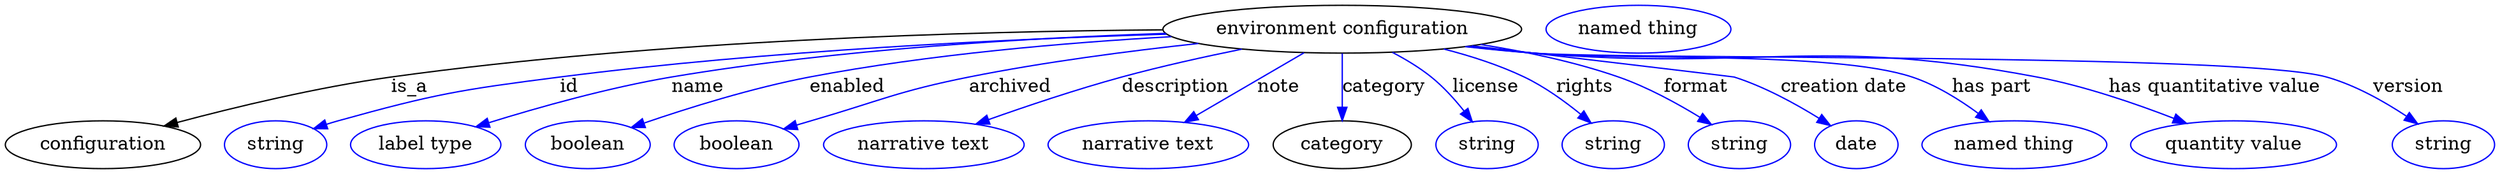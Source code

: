 digraph {
	graph [bb="0,0,1869.8,123"];
	node [label="\N"];
	"environment configuration"	 [height=0.5,
		label="environment configuration",
		pos="1003.4,105",
		width=3.7552];
	configuration	 [height=0.5,
		pos="73.443,18",
		width=2.0401];
	"environment configuration" -> configuration	 [label=is_a,
		lp="303.44,61.5",
		pos="e,121.01,31.862 871.01,101.2 696.19,95.681 397.89,84.406 289.44,69 234.94,61.257 174,46.272 130.78,34.54"];
	id	 [color=blue,
		height=0.5,
		label=string,
		pos="203.44,18",
		width=1.0652];
	"environment configuration" -> id	 [color=blue,
		label=id,
		lp="423.44,61.5",
		pos="e,232.26,29.919 870.07,101.95 750.78,97.998 571.37,89.056 416.44,69 341.84,59.342 322.71,56.86 250.44,36 247.65,35.194 244.79,34.293 \
241.92,33.335",
		style=solid];
	name	 [color=blue,
		height=0.5,
		label="label type",
		pos="316.44,18",
		width=1.5707];
	"environment configuration" -> name	 [color=blue,
		label=name,
		lp="520.44,61.5",
		pos="e,355.41,31.24 876.32,98.79 751.5,92.17 570,81.006 500.44,69 453.86,60.96 402.09,46.054 365.36,34.425",
		style=solid];
	enabled	 [color=blue,
		height=0.5,
		label=boolean,
		pos="437.44,18",
		width=1.2999];
	"environment configuration" -> enabled	 [color=blue,
		label=enabled,
		lp="632.94,61.5",
		pos="e,471.13,30.62 873.61,99.826 795.14,95.082 693.41,86.063 604.44,69 561.49,60.763 513.92,45.615 480.57,33.959",
		style=solid];
	archived	 [color=blue,
		height=0.5,
		label=boolean,
		pos="549.44,18",
		width=1.2999];
	"environment configuration" -> archived	 [color=blue,
		label=archived,
		lp="756.94,61.5",
		pos="e,585.22,29.751 893.94,94.392 842.52,88.5 780.55,80.089 725.44,69 671.22,58.088 658.45,51.8 605.44,36 602.06,34.992 598.57,33.929 \
595.07,32.843",
		style=solid];
	description	 [color=blue,
		height=0.5,
		label="narrative text",
		pos="689.44,18",
		width=2.0943];
	"environment configuration" -> description	 [color=blue,
		label=description,
		lp="877.44,61.5",
		pos="e,729.27,33.293 925.64,90.276 897.37,84.389 865.29,77.081 836.44,69 803.52,59.777 767.22,47.206 738.92,36.853",
		style=solid];
	note	 [color=blue,
		height=0.5,
		label="narrative text",
		pos="858.44,18",
		width=2.0943];
	"environment configuration" -> note	 [color=blue,
		label=note,
		lp="956.44,61.5",
		pos="e,886.76,34.987 974.1,87.394 951.4,73.774 919.83,54.829 895.4,40.175",
		style=solid];
	category	 [height=0.5,
		pos="1003.4,18",
		width=1.4443];
	"environment configuration" -> category	 [color=blue,
		label=category,
		lp="1035.4,61.5",
		pos="e,1003.4,36.003 1003.4,86.974 1003.4,75.192 1003.4,59.561 1003.4,46.158",
		style=solid];
	license	 [color=blue,
		height=0.5,
		label=string,
		pos="1111.4,18",
		width=1.0652];
	"environment configuration" -> license	 [color=blue,
		label=license,
		lp="1110.9,61.5",
		pos="e,1100.4,35.6 1043,87.641 1052.8,82.395 1062.9,76.111 1071.4,69 1080,61.855 1087.9,52.609 1094.4,43.956",
		style=solid];
	rights	 [color=blue,
		height=0.5,
		label=string,
		pos="1206.4,18",
		width=1.0652];
	"environment configuration" -> rights	 [color=blue,
		label=rights,
		lp="1185.9,61.5",
		pos="e,1189.5,34.17 1081.5,90.249 1101.3,84.968 1122.1,78.015 1140.4,69 1155.3,61.673 1170.1,50.691 1181.9,40.792",
		style=solid];
	format	 [color=blue,
		height=0.5,
		label=string,
		pos="1301.4,18",
		width=1.0652];
	"environment configuration" -> format	 [color=blue,
		label=format,
		lp="1267.9,61.5",
		pos="e,1279.9,33.029 1109.7,93.804 1142.9,88.409 1179.3,80.508 1211.4,69 1232.4,61.499 1254.2,49.295 1271.1,38.705",
		style=solid];
	"creation date"	 [color=blue,
		height=0.5,
		label=date,
		pos="1389.4,18",
		width=0.86659];
	"environment configuration" -> "creation date"	 [color=blue,
		label="creation date",
		lp="1379.4,61.5",
		pos="e,1369.4,31.938 1101.8,92.649 1117.1,90.747 1132.7,88.813 1147.4,87 1213.6,78.863 1232.9,89.407 1296.4,69 1319.3,61.66 1343,48.581 \
1360.7,37.506",
		style=solid];
	"has part"	 [color=blue,
		height=0.5,
		label="named thing",
		pos="1508.4,18",
		width=1.9318];
	"environment configuration" -> "has part"	 [color=blue,
		label="has part",
		lp="1491.4,61.5",
		pos="e,1488.8,35.269 1099,92.223 1115.2,90.303 1131.8,88.475 1147.4,87 1210.4,81.075 1371.5,89.141 1431.4,69 1449.2,63.037 1466.8,51.903 \
1480.6,41.557",
		style=solid];
	"has quantitative value"	 [color=blue,
		height=0.5,
		label="quantity value",
		pos="1673.4,18",
		width=2.1484];
	"environment configuration" -> "has quantitative value"	 [color=blue,
		label="has quantitative value",
		lp="1659.4,61.5",
		pos="e,1636.8,33.889 1098.2,92.103 1114.6,90.173 1131.5,88.374 1147.4,87 1315,72.559 1360.3,100.72 1525.4,69 1560.6,62.254 1598.7,48.964 \
1627.5,37.641",
		style=solid];
	version	 [color=blue,
		height=0.5,
		label=string,
		pos="1831.4,18",
		width=1.0652];
	"environment configuration" -> version	 [color=blue,
		label=version,
		lp="1802.9,61.5",
		pos="e,1811.4,33.5 1097,92.003 1113.8,90.047 1131.1,88.264 1147.4,87 1213.5,81.886 1679.7,87.164 1743.4,69 1764.8,62.914 1786.4,50.506 \
1802.9,39.453",
		style=solid];
	"named thing_category"	 [color=blue,
		height=0.5,
		label="named thing",
		pos="1226.4,105",
		width=1.9318];
}
